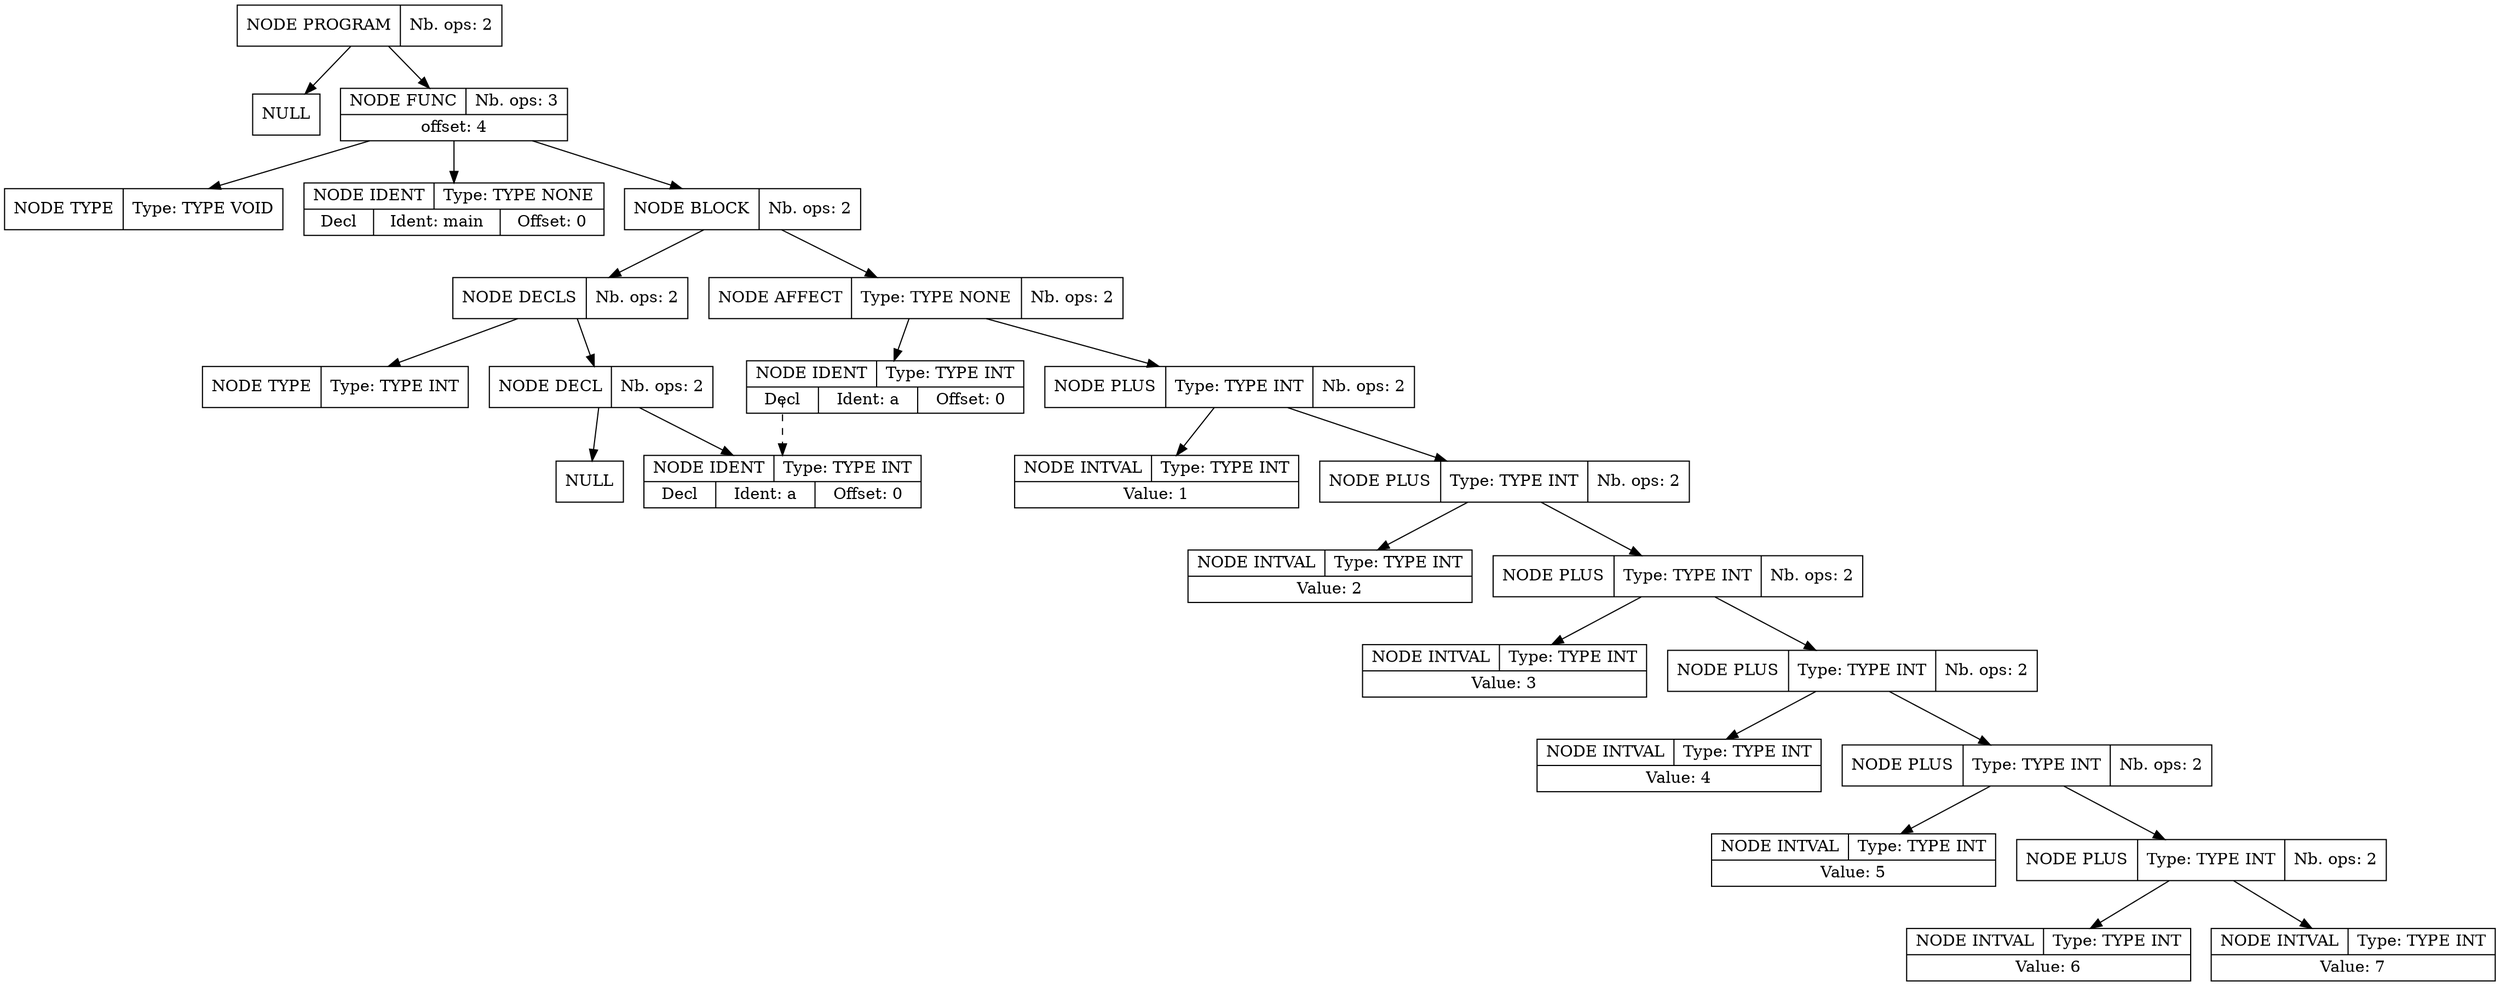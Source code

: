 digraph global_vars {
    N1 [shape=record, label="{{NODE PROGRAM|Nb. ops: 2}}"];
    N2 [shape=record, label="{{NULL}}"];
    edge[tailclip=true];
    N1 -> N2
    N3 [shape=record, label="{{NODE FUNC|Nb. ops: 3}|{offset: 4}}"];
    N4 [shape=record, label="{{NODE TYPE|Type: TYPE VOID}}"];
    edge[tailclip=true];
    N3 -> N4
    N5 [shape=record, label="{{NODE IDENT|Type: TYPE NONE}|{<decl>Decl      |Ident: main|Offset: 0}}"];
    edge[tailclip=true];
    N3 -> N5
    N6 [shape=record, label="{{NODE BLOCK|Nb. ops: 2}}"];
    N7 [shape=record, label="{{NODE DECLS|Nb. ops: 2}}"];
    N8 [shape=record, label="{{NODE TYPE|Type: TYPE INT}}"];
    edge[tailclip=true];
    N7 -> N8
    N9 [shape=record, label="{{NODE DECL|Nb. ops: 2}}"];
    N10 [shape=record, label="{{NODE IDENT|Type: TYPE INT}|{<decl>Decl      |Ident: a|Offset: 0}}"];
    edge[tailclip=true];
    N9 -> N10
    N11 [shape=record, label="{{NULL}}"];
    edge[tailclip=true];
    N9 -> N11
    edge[tailclip=true];
    N7 -> N9
    edge[tailclip=true];
    N6 -> N7
    N12 [shape=record, label="{{NODE AFFECT|Type: TYPE NONE|Nb. ops: 2}}"];
    N13 [shape=record, label="{{NODE IDENT|Type: TYPE INT}|{<decl>Decl      |Ident: a|Offset: 0}}"];
    edge[tailclip=false];
    "N13":decl:c -> "N10" [style=dashed]
    edge[tailclip=true];
    N12 -> N13
    N14 [shape=record, label="{{NODE PLUS|Type: TYPE INT|Nb. ops: 2}}"];
    N15 [shape=record, label="{{NODE INTVAL|Type: TYPE INT}|{Value: 1}}"];
    edge[tailclip=true];
    N14 -> N15
    N16 [shape=record, label="{{NODE PLUS|Type: TYPE INT|Nb. ops: 2}}"];
    N17 [shape=record, label="{{NODE INTVAL|Type: TYPE INT}|{Value: 2}}"];
    edge[tailclip=true];
    N16 -> N17
    N18 [shape=record, label="{{NODE PLUS|Type: TYPE INT|Nb. ops: 2}}"];
    N19 [shape=record, label="{{NODE INTVAL|Type: TYPE INT}|{Value: 3}}"];
    edge[tailclip=true];
    N18 -> N19
    N20 [shape=record, label="{{NODE PLUS|Type: TYPE INT|Nb. ops: 2}}"];
    N21 [shape=record, label="{{NODE INTVAL|Type: TYPE INT}|{Value: 4}}"];
    edge[tailclip=true];
    N20 -> N21
    N22 [shape=record, label="{{NODE PLUS|Type: TYPE INT|Nb. ops: 2}}"];
    N23 [shape=record, label="{{NODE INTVAL|Type: TYPE INT}|{Value: 5}}"];
    edge[tailclip=true];
    N22 -> N23
    N24 [shape=record, label="{{NODE PLUS|Type: TYPE INT|Nb. ops: 2}}"];
    N25 [shape=record, label="{{NODE INTVAL|Type: TYPE INT}|{Value: 6}}"];
    edge[tailclip=true];
    N24 -> N25
    N26 [shape=record, label="{{NODE INTVAL|Type: TYPE INT}|{Value: 7}}"];
    edge[tailclip=true];
    N24 -> N26
    edge[tailclip=true];
    N22 -> N24
    edge[tailclip=true];
    N20 -> N22
    edge[tailclip=true];
    N18 -> N20
    edge[tailclip=true];
    N16 -> N18
    edge[tailclip=true];
    N14 -> N16
    edge[tailclip=true];
    N12 -> N14
    edge[tailclip=true];
    N6 -> N12
    edge[tailclip=true];
    N3 -> N6
    edge[tailclip=true];
    N1 -> N3
}